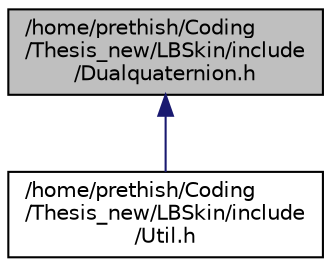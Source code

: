 digraph "/home/prethish/Coding/Thesis_new/LBSkin/include/Dualquaternion.h"
{
  edge [fontname="Helvetica",fontsize="10",labelfontname="Helvetica",labelfontsize="10"];
  node [fontname="Helvetica",fontsize="10",shape=record];
  Node1 [label="/home/prethish/Coding\l/Thesis_new/LBSkin/include\l/Dualquaternion.h",height=0.2,width=0.4,color="black", fillcolor="grey75", style="filled" fontcolor="black"];
  Node1 -> Node2 [dir="back",color="midnightblue",fontsize="10",style="solid",fontname="Helvetica"];
  Node2 [label="/home/prethish/Coding\l/Thesis_new/LBSkin/include\l/Util.h",height=0.2,width=0.4,color="black", fillcolor="white", style="filled",URL="$_util_8h.html"];
}
